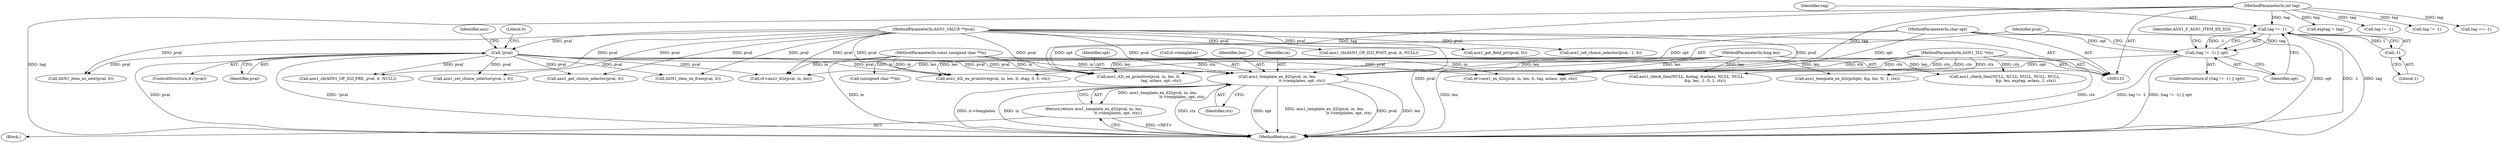digraph "0_openssl_b717b083073b6cacc0a5e2397b661678aff7ae7f@pointer" {
"1000228" [label="(Call,asn1_template_ex_d2i(pval, in, len,\n                                        it->templates, opt, ctx))"];
"1000185" [label="(Call,!pval)"];
"1000134" [label="(MethodParameterIn,ASN1_VALUE **pval)"];
"1000135" [label="(MethodParameterIn,const unsigned char **in)"];
"1000136" [label="(MethodParameterIn,long len)"];
"1000216" [label="(Call,(tag != -1) || opt)"];
"1000217" [label="(Call,tag != -1)"];
"1000138" [label="(MethodParameterIn,int tag)"];
"1000219" [label="(Call,-1)"];
"1000140" [label="(MethodParameterIn,char opt)"];
"1000141" [label="(MethodParameterIn,ASN1_TLC *ctx)"];
"1000227" [label="(Return,return asn1_template_ex_d2i(pval, in, len,\n                                        it->templates, opt, ctx);)"];
"1000312" [label="(Call,asn1_d2i_ex_primitive(pval, in, len, it, otag, 0, 0, ctx))"];
"1000238" [label="(Call,asn1_d2i_ex_primitive(pval, in, len, it,\n                                     tag, aclass, opt, ctx))"];
"1000436" [label="(Call,cf->asn1_d2i(pval, in, len))"];
"1000227" [label="(Return,return asn1_template_ex_d2i(pval, in, len,\n                                        it->templates, opt, ctx);)"];
"1000955" [label="(MethodReturn,int)"];
"1000214" [label="(Block,)"];
"1000141" [label="(MethodParameterIn,ASN1_TLC *ctx)"];
"1000362" [label="(Call,exptag = tag)"];
"1000219" [label="(Call,-1)"];
"1000462" [label="(Call,asn1_cb(ASN1_OP_D2I_PRE, pval, it, NULL))"];
"1000184" [label="(ControlStructure,if (!pval))"];
"1000567" [label="(Call,asn1_set_choice_selector(pval, i, it))"];
"1000224" [label="(Identifier,ASN1_F_ASN1_ITEM_EX_D2I)"];
"1000229" [label="(Identifier,pval)"];
"1000474" [label="(Call,asn1_get_choice_selector(pval, it))"];
"1000232" [label="(Call,it->templates)"];
"1000231" [label="(Identifier,len)"];
"1000218" [label="(Identifier,tag)"];
"1000216" [label="(Call,(tag != -1) || opt)"];
"1000228" [label="(Call,asn1_template_ex_d2i(pval, in, len,\n                                        it->templates, opt, ctx))"];
"1000441" [label="(Call,tag != -1)"];
"1000557" [label="(Call,ASN1_item_ex_free(pval, it))"];
"1000367" [label="(Call,asn1_check_tlen(NULL, NULL, NULL, NULL, NULL,\n                                  &p, len, exptag, aclass, 1, ctx))"];
"1000255" [label="(Call,asn1_check_tlen(NULL, &otag, &oclass, NULL, NULL,\n                              &p, len, -1, 0, 1, ctx))"];
"1000186" [label="(Identifier,pval)"];
"1000579" [label="(Call,asn1_cb(ASN1_OP_D2I_POST, pval, it, NULL))"];
"1000136" [label="(MethodParameterIn,long len)"];
"1000521" [label="(Call,asn1_template_ex_d2i(pchptr, &p, len, tt, 1, ctx))"];
"1000191" [label="(Identifier,aux)"];
"1000497" [label="(Call,asn1_get_field_ptr(pval, tt))"];
"1000188" [label="(Literal,0)"];
"1000503" [label="(Call,asn1_set_choice_selector(pval, -1, it))"];
"1000221" [label="(Identifier,opt)"];
"1000397" [label="(Call,tag != -1)"];
"1000328" [label="(Call,ef->asn1_ex_d2i(pval, in, len, it, tag, aclass, opt, ctx))"];
"1000511" [label="(Call,ASN1_item_ex_new(pval, it))"];
"1000138" [label="(MethodParameterIn,int tag)"];
"1000352" [label="(Call,tag == -1)"];
"1000220" [label="(Literal,1)"];
"1000134" [label="(MethodParameterIn,ASN1_VALUE **pval)"];
"1000405" [label="(Call,(unsigned char **)in)"];
"1000230" [label="(Identifier,in)"];
"1000140" [label="(MethodParameterIn,char opt)"];
"1000236" [label="(Identifier,ctx)"];
"1000215" [label="(ControlStructure,if ((tag != -1) || opt))"];
"1000135" [label="(MethodParameterIn,const unsigned char **in)"];
"1000235" [label="(Identifier,opt)"];
"1000217" [label="(Call,tag != -1)"];
"1000185" [label="(Call,!pval)"];
"1000228" -> "1000227"  [label="AST: "];
"1000228" -> "1000236"  [label="CFG: "];
"1000229" -> "1000228"  [label="AST: "];
"1000230" -> "1000228"  [label="AST: "];
"1000231" -> "1000228"  [label="AST: "];
"1000232" -> "1000228"  [label="AST: "];
"1000235" -> "1000228"  [label="AST: "];
"1000236" -> "1000228"  [label="AST: "];
"1000227" -> "1000228"  [label="CFG: "];
"1000228" -> "1000955"  [label="DDG: ctx"];
"1000228" -> "1000955"  [label="DDG: opt"];
"1000228" -> "1000955"  [label="DDG: asn1_template_ex_d2i(pval, in, len,\n                                        it->templates, opt, ctx)"];
"1000228" -> "1000955"  [label="DDG: pval"];
"1000228" -> "1000955"  [label="DDG: len"];
"1000228" -> "1000955"  [label="DDG: it->templates"];
"1000228" -> "1000955"  [label="DDG: in"];
"1000228" -> "1000227"  [label="DDG: asn1_template_ex_d2i(pval, in, len,\n                                        it->templates, opt, ctx)"];
"1000185" -> "1000228"  [label="DDG: pval"];
"1000134" -> "1000228"  [label="DDG: pval"];
"1000135" -> "1000228"  [label="DDG: in"];
"1000136" -> "1000228"  [label="DDG: len"];
"1000216" -> "1000228"  [label="DDG: opt"];
"1000140" -> "1000228"  [label="DDG: opt"];
"1000141" -> "1000228"  [label="DDG: ctx"];
"1000185" -> "1000184"  [label="AST: "];
"1000185" -> "1000186"  [label="CFG: "];
"1000186" -> "1000185"  [label="AST: "];
"1000188" -> "1000185"  [label="CFG: "];
"1000191" -> "1000185"  [label="CFG: "];
"1000185" -> "1000955"  [label="DDG: pval"];
"1000185" -> "1000955"  [label="DDG: !pval"];
"1000134" -> "1000185"  [label="DDG: pval"];
"1000185" -> "1000238"  [label="DDG: pval"];
"1000185" -> "1000312"  [label="DDG: pval"];
"1000185" -> "1000328"  [label="DDG: pval"];
"1000185" -> "1000436"  [label="DDG: pval"];
"1000185" -> "1000462"  [label="DDG: pval"];
"1000185" -> "1000474"  [label="DDG: pval"];
"1000185" -> "1000511"  [label="DDG: pval"];
"1000185" -> "1000557"  [label="DDG: pval"];
"1000185" -> "1000567"  [label="DDG: pval"];
"1000134" -> "1000133"  [label="AST: "];
"1000134" -> "1000955"  [label="DDG: pval"];
"1000134" -> "1000238"  [label="DDG: pval"];
"1000134" -> "1000312"  [label="DDG: pval"];
"1000134" -> "1000328"  [label="DDG: pval"];
"1000134" -> "1000436"  [label="DDG: pval"];
"1000134" -> "1000462"  [label="DDG: pval"];
"1000134" -> "1000474"  [label="DDG: pval"];
"1000134" -> "1000497"  [label="DDG: pval"];
"1000134" -> "1000503"  [label="DDG: pval"];
"1000134" -> "1000511"  [label="DDG: pval"];
"1000134" -> "1000557"  [label="DDG: pval"];
"1000134" -> "1000567"  [label="DDG: pval"];
"1000134" -> "1000579"  [label="DDG: pval"];
"1000135" -> "1000133"  [label="AST: "];
"1000135" -> "1000955"  [label="DDG: in"];
"1000135" -> "1000238"  [label="DDG: in"];
"1000135" -> "1000312"  [label="DDG: in"];
"1000135" -> "1000328"  [label="DDG: in"];
"1000135" -> "1000405"  [label="DDG: in"];
"1000135" -> "1000436"  [label="DDG: in"];
"1000136" -> "1000133"  [label="AST: "];
"1000136" -> "1000955"  [label="DDG: len"];
"1000136" -> "1000238"  [label="DDG: len"];
"1000136" -> "1000255"  [label="DDG: len"];
"1000136" -> "1000312"  [label="DDG: len"];
"1000136" -> "1000328"  [label="DDG: len"];
"1000136" -> "1000367"  [label="DDG: len"];
"1000136" -> "1000436"  [label="DDG: len"];
"1000136" -> "1000521"  [label="DDG: len"];
"1000216" -> "1000215"  [label="AST: "];
"1000216" -> "1000217"  [label="CFG: "];
"1000216" -> "1000221"  [label="CFG: "];
"1000217" -> "1000216"  [label="AST: "];
"1000221" -> "1000216"  [label="AST: "];
"1000224" -> "1000216"  [label="CFG: "];
"1000229" -> "1000216"  [label="CFG: "];
"1000216" -> "1000955"  [label="DDG: (tag != -1) || opt"];
"1000216" -> "1000955"  [label="DDG: tag != -1"];
"1000217" -> "1000216"  [label="DDG: tag"];
"1000217" -> "1000216"  [label="DDG: -1"];
"1000140" -> "1000216"  [label="DDG: opt"];
"1000217" -> "1000219"  [label="CFG: "];
"1000218" -> "1000217"  [label="AST: "];
"1000219" -> "1000217"  [label="AST: "];
"1000221" -> "1000217"  [label="CFG: "];
"1000217" -> "1000955"  [label="DDG: -1"];
"1000217" -> "1000955"  [label="DDG: tag"];
"1000138" -> "1000217"  [label="DDG: tag"];
"1000219" -> "1000217"  [label="DDG: 1"];
"1000138" -> "1000133"  [label="AST: "];
"1000138" -> "1000955"  [label="DDG: tag"];
"1000138" -> "1000238"  [label="DDG: tag"];
"1000138" -> "1000328"  [label="DDG: tag"];
"1000138" -> "1000352"  [label="DDG: tag"];
"1000138" -> "1000362"  [label="DDG: tag"];
"1000138" -> "1000397"  [label="DDG: tag"];
"1000138" -> "1000441"  [label="DDG: tag"];
"1000219" -> "1000220"  [label="CFG: "];
"1000220" -> "1000219"  [label="AST: "];
"1000140" -> "1000133"  [label="AST: "];
"1000140" -> "1000955"  [label="DDG: opt"];
"1000140" -> "1000238"  [label="DDG: opt"];
"1000140" -> "1000328"  [label="DDG: opt"];
"1000141" -> "1000133"  [label="AST: "];
"1000141" -> "1000955"  [label="DDG: ctx"];
"1000141" -> "1000238"  [label="DDG: ctx"];
"1000141" -> "1000255"  [label="DDG: ctx"];
"1000141" -> "1000312"  [label="DDG: ctx"];
"1000141" -> "1000328"  [label="DDG: ctx"];
"1000141" -> "1000367"  [label="DDG: ctx"];
"1000141" -> "1000521"  [label="DDG: ctx"];
"1000227" -> "1000214"  [label="AST: "];
"1000955" -> "1000227"  [label="CFG: "];
"1000227" -> "1000955"  [label="DDG: <RET>"];
}
